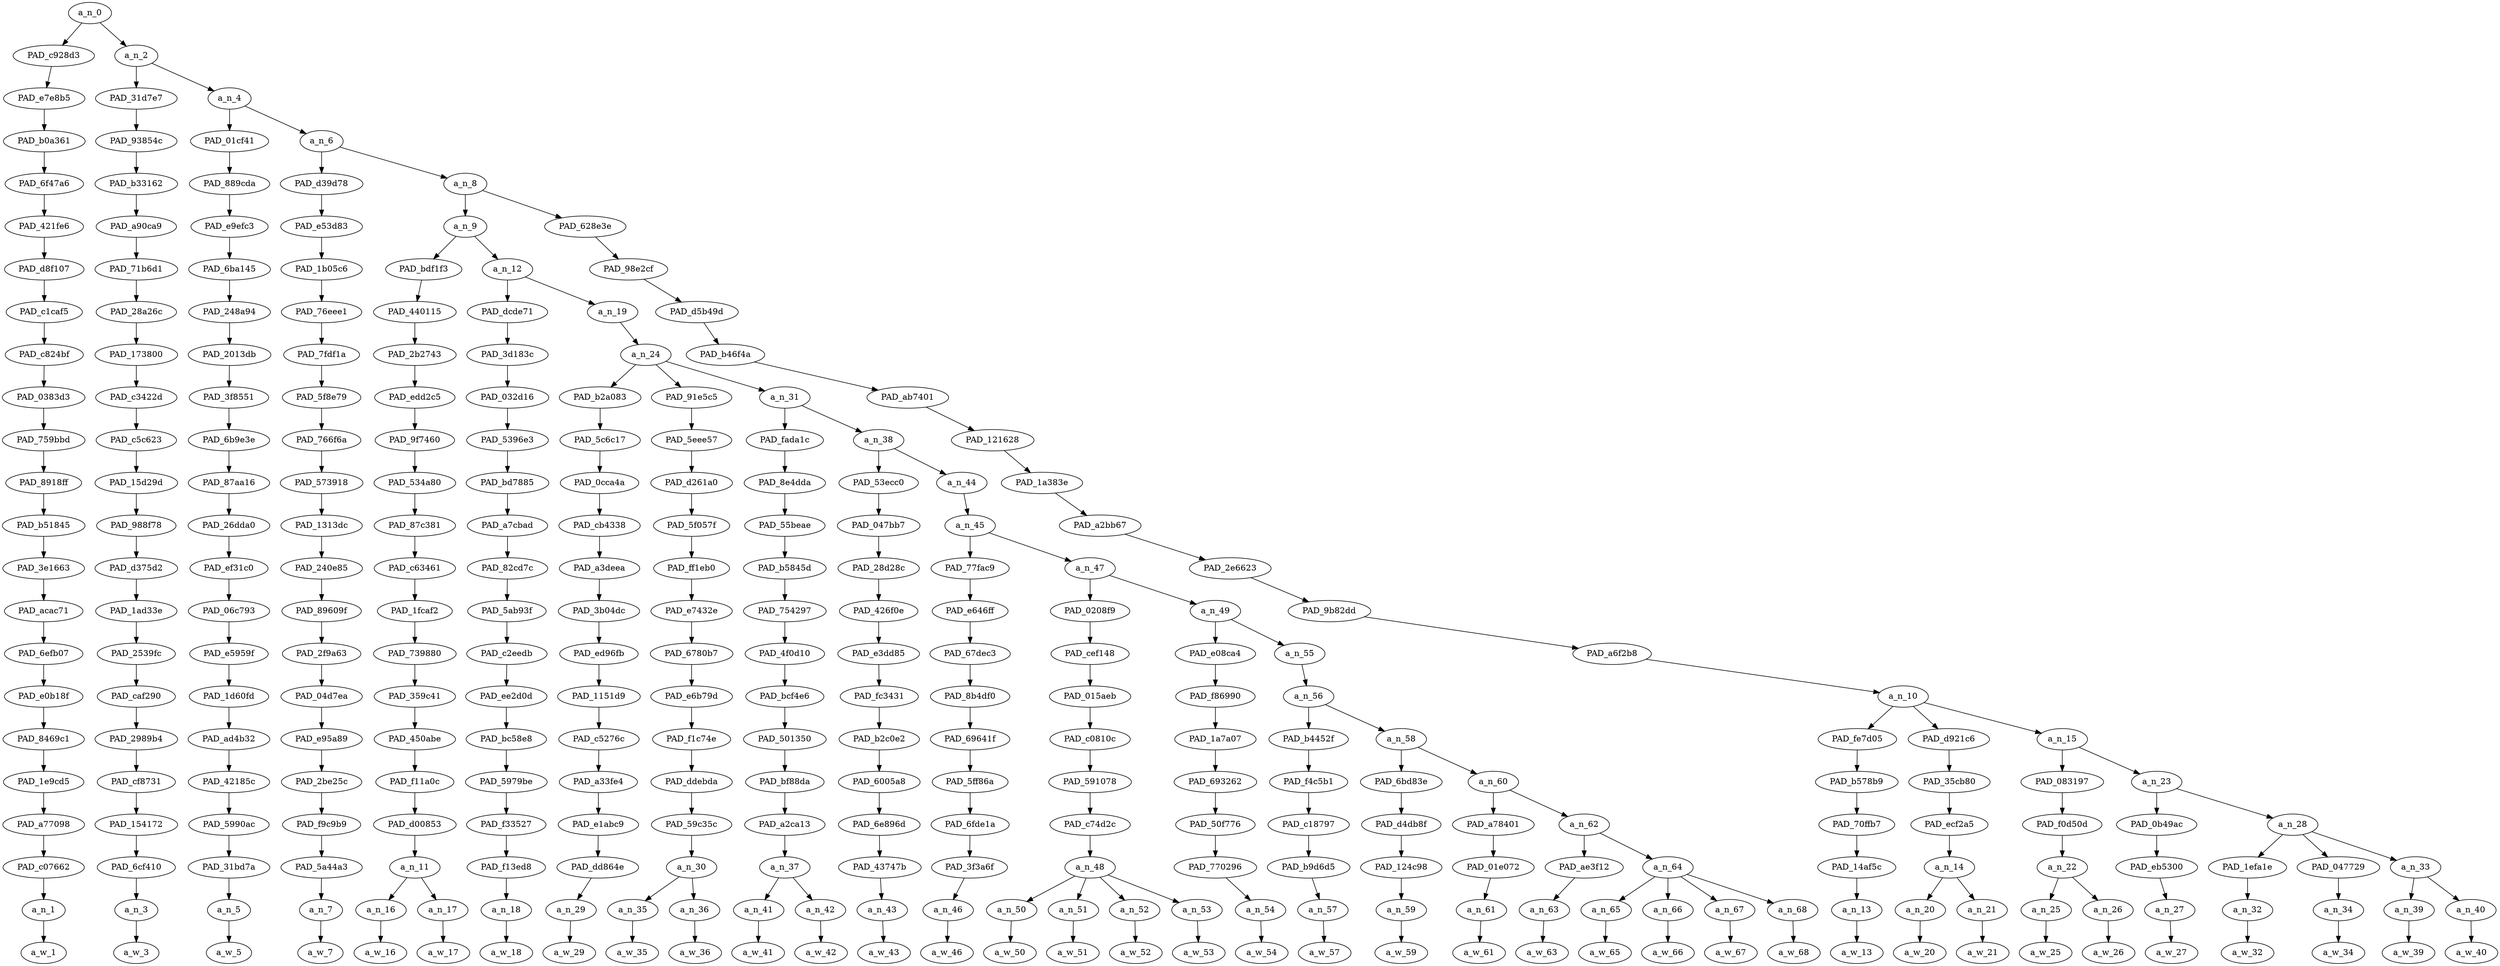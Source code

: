 strict digraph "" {
	a_n_0	[div_dir=-1,
		index=0,
		level=22,
		pos="1.786542256673177,22!",
		text_span="[0, 1, 2, 3, 4, 5, 6, 7, 8, 9, 10, 11, 12, 13, 14, 15, 16, 17, 18, 19, 20, 21, 22, 23, 24, 25, 26, 27, 28, 29, 30, 31, 32, 33, 34, \
35, 36]",
		value=1.00000000];
	PAD_c928d3	[div_dir=-1,
		index=0,
		level=21,
		pos="0.0,21!",
		text_span="[0]",
		value=0.01584995];
	a_n_0 -> PAD_c928d3;
	a_n_2	[div_dir=-1,
		index=1,
		level=21,
		pos="3.573084513346354,21!",
		text_span="[1, 2, 3, 4, 5, 6, 7, 8, 9, 10, 11, 12, 13, 14, 15, 16, 17, 18, 19, 20, 21, 22, 23, 24, 25, 26, 27, 28, 29, 30, 31, 32, 33, 34, \
35, 36]",
		value=0.98395083];
	a_n_0 -> a_n_2;
	PAD_e7e8b5	[div_dir=-1,
		index=0,
		level=20,
		pos="0.0,20!",
		text_span="[0]",
		value=0.01584995];
	PAD_c928d3 -> PAD_e7e8b5;
	PAD_b0a361	[div_dir=-1,
		index=0,
		level=19,
		pos="0.0,19!",
		text_span="[0]",
		value=0.01584995];
	PAD_e7e8b5 -> PAD_b0a361;
	PAD_6f47a6	[div_dir=-1,
		index=0,
		level=18,
		pos="0.0,18!",
		text_span="[0]",
		value=0.01584995];
	PAD_b0a361 -> PAD_6f47a6;
	PAD_421fe6	[div_dir=-1,
		index=0,
		level=17,
		pos="0.0,17!",
		text_span="[0]",
		value=0.01584995];
	PAD_6f47a6 -> PAD_421fe6;
	PAD_d8f107	[div_dir=-1,
		index=0,
		level=16,
		pos="0.0,16!",
		text_span="[0]",
		value=0.01584995];
	PAD_421fe6 -> PAD_d8f107;
	PAD_c1caf5	[div_dir=-1,
		index=0,
		level=15,
		pos="0.0,15!",
		text_span="[0]",
		value=0.01584995];
	PAD_d8f107 -> PAD_c1caf5;
	PAD_c824bf	[div_dir=-1,
		index=0,
		level=14,
		pos="0.0,14!",
		text_span="[0]",
		value=0.01584995];
	PAD_c1caf5 -> PAD_c824bf;
	PAD_0383d3	[div_dir=-1,
		index=0,
		level=13,
		pos="0.0,13!",
		text_span="[0]",
		value=0.01584995];
	PAD_c824bf -> PAD_0383d3;
	PAD_759bbd	[div_dir=-1,
		index=0,
		level=12,
		pos="0.0,12!",
		text_span="[0]",
		value=0.01584995];
	PAD_0383d3 -> PAD_759bbd;
	PAD_8918ff	[div_dir=-1,
		index=0,
		level=11,
		pos="0.0,11!",
		text_span="[0]",
		value=0.01584995];
	PAD_759bbd -> PAD_8918ff;
	PAD_b51845	[div_dir=-1,
		index=0,
		level=10,
		pos="0.0,10!",
		text_span="[0]",
		value=0.01584995];
	PAD_8918ff -> PAD_b51845;
	PAD_3e1663	[div_dir=-1,
		index=0,
		level=9,
		pos="0.0,9!",
		text_span="[0]",
		value=0.01584995];
	PAD_b51845 -> PAD_3e1663;
	PAD_acac71	[div_dir=-1,
		index=0,
		level=8,
		pos="0.0,8!",
		text_span="[0]",
		value=0.01584995];
	PAD_3e1663 -> PAD_acac71;
	PAD_6efb07	[div_dir=-1,
		index=0,
		level=7,
		pos="0.0,7!",
		text_span="[0]",
		value=0.01584995];
	PAD_acac71 -> PAD_6efb07;
	PAD_e0b18f	[div_dir=-1,
		index=0,
		level=6,
		pos="0.0,6!",
		text_span="[0]",
		value=0.01584995];
	PAD_6efb07 -> PAD_e0b18f;
	PAD_8469c1	[div_dir=-1,
		index=0,
		level=5,
		pos="0.0,5!",
		text_span="[0]",
		value=0.01584995];
	PAD_e0b18f -> PAD_8469c1;
	PAD_1e9cd5	[div_dir=-1,
		index=0,
		level=4,
		pos="0.0,4!",
		text_span="[0]",
		value=0.01584995];
	PAD_8469c1 -> PAD_1e9cd5;
	PAD_a77098	[div_dir=-1,
		index=0,
		level=3,
		pos="0.0,3!",
		text_span="[0]",
		value=0.01584995];
	PAD_1e9cd5 -> PAD_a77098;
	PAD_c07662	[div_dir=-1,
		index=0,
		level=2,
		pos="0.0,2!",
		text_span="[0]",
		value=0.01584995];
	PAD_a77098 -> PAD_c07662;
	a_n_1	[div_dir=-1,
		index=0,
		level=1,
		pos="0.0,1!",
		text_span="[0]",
		value=0.01584995];
	PAD_c07662 -> a_n_1;
	a_w_1	[div_dir=0,
		index=0,
		level=0,
		pos="0,0!",
		text_span="[0]",
		value=so];
	a_n_1 -> a_w_1;
	PAD_31d7e7	[div_dir=-1,
		index=1,
		level=20,
		pos="1.0,20!",
		text_span="[1]",
		value=0.01179105];
	a_n_2 -> PAD_31d7e7;
	a_n_4	[div_dir=-1,
		index=2,
		level=20,
		pos="6.146169026692708,20!",
		text_span="[2, 3, 4, 5, 6, 7, 8, 9, 10, 11, 12, 13, 14, 15, 16, 17, 18, 19, 20, 21, 22, 23, 24, 25, 26, 27, 28, 29, 30, 31, 32, 33, 34, 35, \
36]",
		value=0.97198288];
	a_n_2 -> a_n_4;
	PAD_93854c	[div_dir=-1,
		index=1,
		level=19,
		pos="1.0,19!",
		text_span="[1]",
		value=0.01179105];
	PAD_31d7e7 -> PAD_93854c;
	PAD_b33162	[div_dir=-1,
		index=1,
		level=18,
		pos="1.0,18!",
		text_span="[1]",
		value=0.01179105];
	PAD_93854c -> PAD_b33162;
	PAD_a90ca9	[div_dir=-1,
		index=1,
		level=17,
		pos="1.0,17!",
		text_span="[1]",
		value=0.01179105];
	PAD_b33162 -> PAD_a90ca9;
	PAD_71b6d1	[div_dir=-1,
		index=1,
		level=16,
		pos="1.0,16!",
		text_span="[1]",
		value=0.01179105];
	PAD_a90ca9 -> PAD_71b6d1;
	PAD_28a26c	[div_dir=-1,
		index=1,
		level=15,
		pos="1.0,15!",
		text_span="[1]",
		value=0.01179105];
	PAD_71b6d1 -> PAD_28a26c;
	PAD_173800	[div_dir=-1,
		index=1,
		level=14,
		pos="1.0,14!",
		text_span="[1]",
		value=0.01179105];
	PAD_28a26c -> PAD_173800;
	PAD_c3422d	[div_dir=-1,
		index=1,
		level=13,
		pos="1.0,13!",
		text_span="[1]",
		value=0.01179105];
	PAD_173800 -> PAD_c3422d;
	PAD_c5c623	[div_dir=-1,
		index=1,
		level=12,
		pos="1.0,12!",
		text_span="[1]",
		value=0.01179105];
	PAD_c3422d -> PAD_c5c623;
	PAD_15d29d	[div_dir=-1,
		index=1,
		level=11,
		pos="1.0,11!",
		text_span="[1]",
		value=0.01179105];
	PAD_c5c623 -> PAD_15d29d;
	PAD_988f78	[div_dir=-1,
		index=1,
		level=10,
		pos="1.0,10!",
		text_span="[1]",
		value=0.01179105];
	PAD_15d29d -> PAD_988f78;
	PAD_d375d2	[div_dir=-1,
		index=1,
		level=9,
		pos="1.0,9!",
		text_span="[1]",
		value=0.01179105];
	PAD_988f78 -> PAD_d375d2;
	PAD_1ad33e	[div_dir=-1,
		index=1,
		level=8,
		pos="1.0,8!",
		text_span="[1]",
		value=0.01179105];
	PAD_d375d2 -> PAD_1ad33e;
	PAD_2539fc	[div_dir=-1,
		index=1,
		level=7,
		pos="1.0,7!",
		text_span="[1]",
		value=0.01179105];
	PAD_1ad33e -> PAD_2539fc;
	PAD_caf290	[div_dir=-1,
		index=1,
		level=6,
		pos="1.0,6!",
		text_span="[1]",
		value=0.01179105];
	PAD_2539fc -> PAD_caf290;
	PAD_2989b4	[div_dir=-1,
		index=1,
		level=5,
		pos="1.0,5!",
		text_span="[1]",
		value=0.01179105];
	PAD_caf290 -> PAD_2989b4;
	PAD_cf8731	[div_dir=-1,
		index=1,
		level=4,
		pos="1.0,4!",
		text_span="[1]",
		value=0.01179105];
	PAD_2989b4 -> PAD_cf8731;
	PAD_154172	[div_dir=-1,
		index=1,
		level=3,
		pos="1.0,3!",
		text_span="[1]",
		value=0.01179105];
	PAD_cf8731 -> PAD_154172;
	PAD_6cf410	[div_dir=-1,
		index=1,
		level=2,
		pos="1.0,2!",
		text_span="[1]",
		value=0.01179105];
	PAD_154172 -> PAD_6cf410;
	a_n_3	[div_dir=-1,
		index=1,
		level=1,
		pos="1.0,1!",
		text_span="[1]",
		value=0.01179105];
	PAD_6cf410 -> a_n_3;
	a_w_3	[div_dir=0,
		index=1,
		level=0,
		pos="1,0!",
		text_span="[1]",
		value=that];
	a_n_3 -> a_w_3;
	PAD_01cf41	[div_dir=1,
		index=2,
		level=19,
		pos="2.0,19!",
		text_span="[2]",
		value=0.01264562];
	a_n_4 -> PAD_01cf41;
	a_n_6	[div_dir=-1,
		index=3,
		level=19,
		pos="10.292338053385416,19!",
		text_span="[3, 4, 5, 6, 7, 8, 9, 10, 11, 12, 13, 14, 15, 16, 17, 18, 19, 20, 21, 22, 23, 24, 25, 26, 27, 28, 29, 30, 31, 32, 33, 34, 35, 36]",
		value=0.95916502];
	a_n_4 -> a_n_6;
	PAD_889cda	[div_dir=1,
		index=2,
		level=18,
		pos="2.0,18!",
		text_span="[2]",
		value=0.01264562];
	PAD_01cf41 -> PAD_889cda;
	PAD_e9efc3	[div_dir=1,
		index=2,
		level=17,
		pos="2.0,17!",
		text_span="[2]",
		value=0.01264562];
	PAD_889cda -> PAD_e9efc3;
	PAD_6ba145	[div_dir=1,
		index=2,
		level=16,
		pos="2.0,16!",
		text_span="[2]",
		value=0.01264562];
	PAD_e9efc3 -> PAD_6ba145;
	PAD_248a94	[div_dir=1,
		index=2,
		level=15,
		pos="2.0,15!",
		text_span="[2]",
		value=0.01264562];
	PAD_6ba145 -> PAD_248a94;
	PAD_2013db	[div_dir=1,
		index=2,
		level=14,
		pos="2.0,14!",
		text_span="[2]",
		value=0.01264562];
	PAD_248a94 -> PAD_2013db;
	PAD_3f8551	[div_dir=1,
		index=2,
		level=13,
		pos="2.0,13!",
		text_span="[2]",
		value=0.01264562];
	PAD_2013db -> PAD_3f8551;
	PAD_6b9e3e	[div_dir=1,
		index=2,
		level=12,
		pos="2.0,12!",
		text_span="[2]",
		value=0.01264562];
	PAD_3f8551 -> PAD_6b9e3e;
	PAD_87aa16	[div_dir=1,
		index=2,
		level=11,
		pos="2.0,11!",
		text_span="[2]",
		value=0.01264562];
	PAD_6b9e3e -> PAD_87aa16;
	PAD_26dda0	[div_dir=1,
		index=2,
		level=10,
		pos="2.0,10!",
		text_span="[2]",
		value=0.01264562];
	PAD_87aa16 -> PAD_26dda0;
	PAD_ef31c0	[div_dir=1,
		index=2,
		level=9,
		pos="2.0,9!",
		text_span="[2]",
		value=0.01264562];
	PAD_26dda0 -> PAD_ef31c0;
	PAD_06c793	[div_dir=1,
		index=2,
		level=8,
		pos="2.0,8!",
		text_span="[2]",
		value=0.01264562];
	PAD_ef31c0 -> PAD_06c793;
	PAD_e5959f	[div_dir=1,
		index=2,
		level=7,
		pos="2.0,7!",
		text_span="[2]",
		value=0.01264562];
	PAD_06c793 -> PAD_e5959f;
	PAD_1d60fd	[div_dir=1,
		index=2,
		level=6,
		pos="2.0,6!",
		text_span="[2]",
		value=0.01264562];
	PAD_e5959f -> PAD_1d60fd;
	PAD_ad4b32	[div_dir=1,
		index=2,
		level=5,
		pos="2.0,5!",
		text_span="[2]",
		value=0.01264562];
	PAD_1d60fd -> PAD_ad4b32;
	PAD_42185c	[div_dir=1,
		index=2,
		level=4,
		pos="2.0,4!",
		text_span="[2]",
		value=0.01264562];
	PAD_ad4b32 -> PAD_42185c;
	PAD_5990ac	[div_dir=1,
		index=2,
		level=3,
		pos="2.0,3!",
		text_span="[2]",
		value=0.01264562];
	PAD_42185c -> PAD_5990ac;
	PAD_31bd7a	[div_dir=1,
		index=2,
		level=2,
		pos="2.0,2!",
		text_span="[2]",
		value=0.01264562];
	PAD_5990ac -> PAD_31bd7a;
	a_n_5	[div_dir=1,
		index=2,
		level=1,
		pos="2.0,1!",
		text_span="[2]",
		value=0.01264562];
	PAD_31bd7a -> a_n_5;
	a_w_5	[div_dir=0,
		index=2,
		level=0,
		pos="2,0!",
		text_span="[2]",
		value=is];
	a_n_5 -> a_w_5;
	PAD_d39d78	[div_dir=-1,
		index=3,
		level=18,
		pos="3.0,18!",
		text_span="[3]",
		value=0.01394297];
	a_n_6 -> PAD_d39d78;
	a_n_8	[div_dir=-1,
		index=4,
		level=18,
		pos="17.584676106770832,18!",
		text_span="[4, 5, 6, 7, 8, 9, 10, 11, 12, 13, 14, 15, 16, 17, 18, 19, 20, 21, 22, 23, 24, 25, 26, 27, 28, 29, 30, 31, 32, 33, 34, 35, 36]",
		value=0.94504193];
	a_n_6 -> a_n_8;
	PAD_e53d83	[div_dir=-1,
		index=3,
		level=17,
		pos="3.0,17!",
		text_span="[3]",
		value=0.01394297];
	PAD_d39d78 -> PAD_e53d83;
	PAD_1b05c6	[div_dir=-1,
		index=3,
		level=16,
		pos="3.0,16!",
		text_span="[3]",
		value=0.01394297];
	PAD_e53d83 -> PAD_1b05c6;
	PAD_76eee1	[div_dir=-1,
		index=3,
		level=15,
		pos="3.0,15!",
		text_span="[3]",
		value=0.01394297];
	PAD_1b05c6 -> PAD_76eee1;
	PAD_7fdf1a	[div_dir=-1,
		index=3,
		level=14,
		pos="3.0,14!",
		text_span="[3]",
		value=0.01394297];
	PAD_76eee1 -> PAD_7fdf1a;
	PAD_5f8e79	[div_dir=-1,
		index=3,
		level=13,
		pos="3.0,13!",
		text_span="[3]",
		value=0.01394297];
	PAD_7fdf1a -> PAD_5f8e79;
	PAD_766f6a	[div_dir=-1,
		index=3,
		level=12,
		pos="3.0,12!",
		text_span="[3]",
		value=0.01394297];
	PAD_5f8e79 -> PAD_766f6a;
	PAD_573918	[div_dir=-1,
		index=3,
		level=11,
		pos="3.0,11!",
		text_span="[3]",
		value=0.01394297];
	PAD_766f6a -> PAD_573918;
	PAD_1313dc	[div_dir=-1,
		index=3,
		level=10,
		pos="3.0,10!",
		text_span="[3]",
		value=0.01394297];
	PAD_573918 -> PAD_1313dc;
	PAD_240e85	[div_dir=-1,
		index=3,
		level=9,
		pos="3.0,9!",
		text_span="[3]",
		value=0.01394297];
	PAD_1313dc -> PAD_240e85;
	PAD_89609f	[div_dir=-1,
		index=3,
		level=8,
		pos="3.0,8!",
		text_span="[3]",
		value=0.01394297];
	PAD_240e85 -> PAD_89609f;
	PAD_2f9a63	[div_dir=-1,
		index=3,
		level=7,
		pos="3.0,7!",
		text_span="[3]",
		value=0.01394297];
	PAD_89609f -> PAD_2f9a63;
	PAD_04d7ea	[div_dir=-1,
		index=3,
		level=6,
		pos="3.0,6!",
		text_span="[3]",
		value=0.01394297];
	PAD_2f9a63 -> PAD_04d7ea;
	PAD_e95a89	[div_dir=-1,
		index=3,
		level=5,
		pos="3.0,5!",
		text_span="[3]",
		value=0.01394297];
	PAD_04d7ea -> PAD_e95a89;
	PAD_2be25c	[div_dir=-1,
		index=3,
		level=4,
		pos="3.0,4!",
		text_span="[3]",
		value=0.01394297];
	PAD_e95a89 -> PAD_2be25c;
	PAD_f9c9b9	[div_dir=-1,
		index=3,
		level=3,
		pos="3.0,3!",
		text_span="[3]",
		value=0.01394297];
	PAD_2be25c -> PAD_f9c9b9;
	PAD_5a44a3	[div_dir=-1,
		index=3,
		level=2,
		pos="3.0,2!",
		text_span="[3]",
		value=0.01394297];
	PAD_f9c9b9 -> PAD_5a44a3;
	a_n_7	[div_dir=-1,
		index=3,
		level=1,
		pos="3.0,1!",
		text_span="[3]",
		value=0.01394297];
	PAD_5a44a3 -> a_n_7;
	a_w_7	[div_dir=0,
		index=3,
		level=0,
		pos="3,0!",
		text_span="[3]",
		value=why];
	a_n_7 -> a_w_7;
	a_n_9	[div_dir=-1,
		index=4,
		level=17,
		pos="6.044352213541666,17!",
		text_span="[4, 5, 6, 7, 8, 9, 10, 11, 12, 13, 14, 15, 16, 17, 18, 19, 20, 21, 22, 23, 24, 25, 26]",
		value=0.68124576];
	a_n_8 -> a_n_9;
	PAD_628e3e	[div_dir=-1,
		index=5,
		level=17,
		pos="29.125,17!",
		text_span="[27, 28, 29, 30, 31, 32, 33, 34, 35, 36]",
		value=0.26362265];
	a_n_8 -> PAD_628e3e;
	PAD_bdf1f3	[div_dir=1,
		index=4,
		level=16,
		pos="4.5,16!",
		text_span="[4, 5]",
		value=0.04106986];
	a_n_9 -> PAD_bdf1f3;
	a_n_12	[div_dir=-1,
		index=5,
		level=16,
		pos="7.588704427083333,16!",
		text_span="[6, 7, 8, 9, 10, 11, 12, 13, 14, 15, 16, 17, 18, 19, 20, 21, 22, 23, 24, 25, 26]",
		value=0.63999551];
	a_n_9 -> a_n_12;
	PAD_440115	[div_dir=1,
		index=4,
		level=15,
		pos="4.5,15!",
		text_span="[4, 5]",
		value=0.04106986];
	PAD_bdf1f3 -> PAD_440115;
	PAD_2b2743	[div_dir=1,
		index=4,
		level=14,
		pos="4.5,14!",
		text_span="[4, 5]",
		value=0.04106986];
	PAD_440115 -> PAD_2b2743;
	PAD_edd2c5	[div_dir=1,
		index=4,
		level=13,
		pos="4.5,13!",
		text_span="[4, 5]",
		value=0.04106986];
	PAD_2b2743 -> PAD_edd2c5;
	PAD_9f7460	[div_dir=1,
		index=4,
		level=12,
		pos="4.5,12!",
		text_span="[4, 5]",
		value=0.04106986];
	PAD_edd2c5 -> PAD_9f7460;
	PAD_534a80	[div_dir=1,
		index=4,
		level=11,
		pos="4.5,11!",
		text_span="[4, 5]",
		value=0.04106986];
	PAD_9f7460 -> PAD_534a80;
	PAD_87c381	[div_dir=1,
		index=4,
		level=10,
		pos="4.5,10!",
		text_span="[4, 5]",
		value=0.04106986];
	PAD_534a80 -> PAD_87c381;
	PAD_c63461	[div_dir=1,
		index=4,
		level=9,
		pos="4.5,9!",
		text_span="[4, 5]",
		value=0.04106986];
	PAD_87c381 -> PAD_c63461;
	PAD_1fcaf2	[div_dir=1,
		index=4,
		level=8,
		pos="4.5,8!",
		text_span="[4, 5]",
		value=0.04106986];
	PAD_c63461 -> PAD_1fcaf2;
	PAD_739880	[div_dir=1,
		index=4,
		level=7,
		pos="4.5,7!",
		text_span="[4, 5]",
		value=0.04106986];
	PAD_1fcaf2 -> PAD_739880;
	PAD_359c41	[div_dir=1,
		index=4,
		level=6,
		pos="4.5,6!",
		text_span="[4, 5]",
		value=0.04106986];
	PAD_739880 -> PAD_359c41;
	PAD_450abe	[div_dir=1,
		index=4,
		level=5,
		pos="4.5,5!",
		text_span="[4, 5]",
		value=0.04106986];
	PAD_359c41 -> PAD_450abe;
	PAD_f11a0c	[div_dir=1,
		index=4,
		level=4,
		pos="4.5,4!",
		text_span="[4, 5]",
		value=0.04106986];
	PAD_450abe -> PAD_f11a0c;
	PAD_d00853	[div_dir=1,
		index=4,
		level=3,
		pos="4.5,3!",
		text_span="[4, 5]",
		value=0.04106986];
	PAD_f11a0c -> PAD_d00853;
	a_n_11	[div_dir=1,
		index=4,
		level=2,
		pos="4.5,2!",
		text_span="[4, 5]",
		value=0.04106986];
	PAD_d00853 -> a_n_11;
	a_n_16	[div_dir=1,
		index=4,
		level=1,
		pos="4.0,1!",
		text_span="[4]",
		value=0.02365897];
	a_n_11 -> a_n_16;
	a_n_17	[div_dir=1,
		index=5,
		level=1,
		pos="5.0,1!",
		text_span="[5]",
		value=0.01735888];
	a_n_11 -> a_n_17;
	a_w_16	[div_dir=0,
		index=4,
		level=0,
		pos="4,0!",
		text_span="[4]",
		value=mom];
	a_n_16 -> a_w_16;
	a_w_17	[div_dir=0,
		index=5,
		level=0,
		pos="5,0!",
		text_span="[5]",
		value=brother];
	a_n_17 -> a_w_17;
	PAD_dcde71	[div_dir=1,
		index=5,
		level=15,
		pos="6.0,15!",
		text_span="[6]",
		value=0.01135553];
	a_n_12 -> PAD_dcde71;
	a_n_19	[div_dir=-1,
		index=6,
		level=15,
		pos="9.177408854166666,15!",
		text_span="[7, 8, 9, 10, 11, 12, 13, 14, 15, 16, 17, 18, 19, 20, 21, 22, 23, 24, 25, 26]",
		value=0.62843691];
	a_n_12 -> a_n_19;
	PAD_3d183c	[div_dir=1,
		index=5,
		level=14,
		pos="6.0,14!",
		text_span="[6]",
		value=0.01135553];
	PAD_dcde71 -> PAD_3d183c;
	PAD_032d16	[div_dir=1,
		index=5,
		level=13,
		pos="6.0,13!",
		text_span="[6]",
		value=0.01135553];
	PAD_3d183c -> PAD_032d16;
	PAD_5396e3	[div_dir=1,
		index=5,
		level=12,
		pos="6.0,12!",
		text_span="[6]",
		value=0.01135553];
	PAD_032d16 -> PAD_5396e3;
	PAD_bd7885	[div_dir=1,
		index=5,
		level=11,
		pos="6.0,11!",
		text_span="[6]",
		value=0.01135553];
	PAD_5396e3 -> PAD_bd7885;
	PAD_a7cbad	[div_dir=1,
		index=5,
		level=10,
		pos="6.0,10!",
		text_span="[6]",
		value=0.01135553];
	PAD_bd7885 -> PAD_a7cbad;
	PAD_82cd7c	[div_dir=1,
		index=5,
		level=9,
		pos="6.0,9!",
		text_span="[6]",
		value=0.01135553];
	PAD_a7cbad -> PAD_82cd7c;
	PAD_5ab93f	[div_dir=1,
		index=5,
		level=8,
		pos="6.0,8!",
		text_span="[6]",
		value=0.01135553];
	PAD_82cd7c -> PAD_5ab93f;
	PAD_c2eedb	[div_dir=1,
		index=5,
		level=7,
		pos="6.0,7!",
		text_span="[6]",
		value=0.01135553];
	PAD_5ab93f -> PAD_c2eedb;
	PAD_ee2d0d	[div_dir=1,
		index=5,
		level=6,
		pos="6.0,6!",
		text_span="[6]",
		value=0.01135553];
	PAD_c2eedb -> PAD_ee2d0d;
	PAD_bc58e8	[div_dir=1,
		index=5,
		level=5,
		pos="6.0,5!",
		text_span="[6]",
		value=0.01135553];
	PAD_ee2d0d -> PAD_bc58e8;
	PAD_5979be	[div_dir=1,
		index=5,
		level=4,
		pos="6.0,4!",
		text_span="[6]",
		value=0.01135553];
	PAD_bc58e8 -> PAD_5979be;
	PAD_f33527	[div_dir=1,
		index=5,
		level=3,
		pos="6.0,3!",
		text_span="[6]",
		value=0.01135553];
	PAD_5979be -> PAD_f33527;
	PAD_f13ed8	[div_dir=1,
		index=5,
		level=2,
		pos="6.0,2!",
		text_span="[6]",
		value=0.01135553];
	PAD_f33527 -> PAD_f13ed8;
	a_n_18	[div_dir=1,
		index=6,
		level=1,
		pos="6.0,1!",
		text_span="[6]",
		value=0.01135553];
	PAD_f13ed8 -> a_n_18;
	a_w_18	[div_dir=0,
		index=6,
		level=0,
		pos="6,0!",
		text_span="[6]",
		value=who];
	a_n_18 -> a_w_18;
	a_n_24	[div_dir=-1,
		index=6,
		level=14,
		pos="9.177408854166666,14!",
		text_span="[7, 8, 9, 10, 11, 12, 13, 14, 15, 16, 17, 18, 19, 20, 21, 22, 23, 24, 25, 26]",
		value=0.62822013];
	a_n_19 -> a_n_24;
	PAD_b2a083	[div_dir=1,
		index=6,
		level=13,
		pos="7.0,13!",
		text_span="[7]",
		value=0.01480404];
	a_n_24 -> PAD_b2a083;
	PAD_91e5c5	[div_dir=-1,
		index=7,
		level=13,
		pos="8.5,13!",
		text_span="[8, 9]",
		value=0.04166557];
	a_n_24 -> PAD_91e5c5;
	a_n_31	[div_dir=-1,
		index=8,
		level=13,
		pos="12.0322265625,13!",
		text_span="[10, 11, 12, 13, 14, 15, 16, 17, 18, 19, 20, 21, 22, 23, 24, 25, 26]",
		value=0.57153374];
	a_n_24 -> a_n_31;
	PAD_5c6c17	[div_dir=1,
		index=6,
		level=12,
		pos="7.0,12!",
		text_span="[7]",
		value=0.01480404];
	PAD_b2a083 -> PAD_5c6c17;
	PAD_0cca4a	[div_dir=1,
		index=6,
		level=11,
		pos="7.0,11!",
		text_span="[7]",
		value=0.01480404];
	PAD_5c6c17 -> PAD_0cca4a;
	PAD_cb4338	[div_dir=1,
		index=6,
		level=10,
		pos="7.0,10!",
		text_span="[7]",
		value=0.01480404];
	PAD_0cca4a -> PAD_cb4338;
	PAD_a3deea	[div_dir=1,
		index=6,
		level=9,
		pos="7.0,9!",
		text_span="[7]",
		value=0.01480404];
	PAD_cb4338 -> PAD_a3deea;
	PAD_3b04dc	[div_dir=1,
		index=6,
		level=8,
		pos="7.0,8!",
		text_span="[7]",
		value=0.01480404];
	PAD_a3deea -> PAD_3b04dc;
	PAD_ed96fb	[div_dir=1,
		index=6,
		level=7,
		pos="7.0,7!",
		text_span="[7]",
		value=0.01480404];
	PAD_3b04dc -> PAD_ed96fb;
	PAD_1151d9	[div_dir=1,
		index=6,
		level=6,
		pos="7.0,6!",
		text_span="[7]",
		value=0.01480404];
	PAD_ed96fb -> PAD_1151d9;
	PAD_c5276c	[div_dir=1,
		index=6,
		level=5,
		pos="7.0,5!",
		text_span="[7]",
		value=0.01480404];
	PAD_1151d9 -> PAD_c5276c;
	PAD_a33fe4	[div_dir=1,
		index=6,
		level=4,
		pos="7.0,4!",
		text_span="[7]",
		value=0.01480404];
	PAD_c5276c -> PAD_a33fe4;
	PAD_e1abc9	[div_dir=1,
		index=6,
		level=3,
		pos="7.0,3!",
		text_span="[7]",
		value=0.01480404];
	PAD_a33fe4 -> PAD_e1abc9;
	PAD_dd864e	[div_dir=1,
		index=6,
		level=2,
		pos="7.0,2!",
		text_span="[7]",
		value=0.01480404];
	PAD_e1abc9 -> PAD_dd864e;
	a_n_29	[div_dir=1,
		index=7,
		level=1,
		pos="7.0,1!",
		text_span="[7]",
		value=0.01480404];
	PAD_dd864e -> a_n_29;
	a_w_29	[div_dir=0,
		index=7,
		level=0,
		pos="7,0!",
		text_span="[7]",
		value=works];
	a_n_29 -> a_w_29;
	PAD_5eee57	[div_dir=-1,
		index=7,
		level=12,
		pos="8.5,12!",
		text_span="[8, 9]",
		value=0.04166557];
	PAD_91e5c5 -> PAD_5eee57;
	PAD_d261a0	[div_dir=-1,
		index=7,
		level=11,
		pos="8.5,11!",
		text_span="[8, 9]",
		value=0.04166557];
	PAD_5eee57 -> PAD_d261a0;
	PAD_5f057f	[div_dir=-1,
		index=7,
		level=10,
		pos="8.5,10!",
		text_span="[8, 9]",
		value=0.04166557];
	PAD_d261a0 -> PAD_5f057f;
	PAD_ff1eb0	[div_dir=-1,
		index=7,
		level=9,
		pos="8.5,9!",
		text_span="[8, 9]",
		value=0.04166557];
	PAD_5f057f -> PAD_ff1eb0;
	PAD_e7432e	[div_dir=-1,
		index=7,
		level=8,
		pos="8.5,8!",
		text_span="[8, 9]",
		value=0.04166557];
	PAD_ff1eb0 -> PAD_e7432e;
	PAD_6780b7	[div_dir=-1,
		index=7,
		level=7,
		pos="8.5,7!",
		text_span="[8, 9]",
		value=0.04166557];
	PAD_e7432e -> PAD_6780b7;
	PAD_e6b79d	[div_dir=-1,
		index=7,
		level=6,
		pos="8.5,6!",
		text_span="[8, 9]",
		value=0.04166557];
	PAD_6780b7 -> PAD_e6b79d;
	PAD_f1c74e	[div_dir=-1,
		index=7,
		level=5,
		pos="8.5,5!",
		text_span="[8, 9]",
		value=0.04166557];
	PAD_e6b79d -> PAD_f1c74e;
	PAD_ddebda	[div_dir=-1,
		index=7,
		level=4,
		pos="8.5,4!",
		text_span="[8, 9]",
		value=0.04166557];
	PAD_f1c74e -> PAD_ddebda;
	PAD_59c35c	[div_dir=-1,
		index=7,
		level=3,
		pos="8.5,3!",
		text_span="[8, 9]",
		value=0.04166557];
	PAD_ddebda -> PAD_59c35c;
	a_n_30	[div_dir=-1,
		index=7,
		level=2,
		pos="8.5,2!",
		text_span="[8, 9]",
		value=0.04166557];
	PAD_59c35c -> a_n_30;
	a_n_35	[div_dir=1,
		index=8,
		level=1,
		pos="8.0,1!",
		text_span="[8]",
		value=0.01094458];
	a_n_30 -> a_n_35;
	a_n_36	[div_dir=-1,
		index=9,
		level=1,
		pos="9.0,1!",
		text_span="[9]",
		value=0.03066284];
	a_n_30 -> a_n_36;
	a_w_35	[div_dir=0,
		index=8,
		level=0,
		pos="8,0!",
		text_span="[8]",
		value=in];
	a_n_35 -> a_w_35;
	a_w_36	[div_dir=0,
		index=9,
		level=0,
		pos="9,0!",
		text_span="[9]",
		value=google];
	a_n_36 -> a_w_36;
	PAD_fada1c	[div_dir=-1,
		index=8,
		level=12,
		pos="10.5,12!",
		text_span="[10, 11]",
		value=0.06330500];
	a_n_31 -> PAD_fada1c;
	a_n_38	[div_dir=-1,
		index=9,
		level=12,
		pos="13.564453125,12!",
		text_span="[12, 13, 14, 15, 16, 17, 18, 19, 20, 21, 22, 23, 24, 25, 26]",
		value=0.50801023];
	a_n_31 -> a_n_38;
	PAD_8e4dda	[div_dir=-1,
		index=8,
		level=11,
		pos="10.5,11!",
		text_span="[10, 11]",
		value=0.06330500];
	PAD_fada1c -> PAD_8e4dda;
	PAD_55beae	[div_dir=-1,
		index=8,
		level=10,
		pos="10.5,10!",
		text_span="[10, 11]",
		value=0.06330500];
	PAD_8e4dda -> PAD_55beae;
	PAD_b5845d	[div_dir=-1,
		index=8,
		level=9,
		pos="10.5,9!",
		text_span="[10, 11]",
		value=0.06330500];
	PAD_55beae -> PAD_b5845d;
	PAD_754297	[div_dir=-1,
		index=8,
		level=8,
		pos="10.5,8!",
		text_span="[10, 11]",
		value=0.06330500];
	PAD_b5845d -> PAD_754297;
	PAD_4f0d10	[div_dir=-1,
		index=8,
		level=7,
		pos="10.5,7!",
		text_span="[10, 11]",
		value=0.06330500];
	PAD_754297 -> PAD_4f0d10;
	PAD_bcf4e6	[div_dir=-1,
		index=8,
		level=6,
		pos="10.5,6!",
		text_span="[10, 11]",
		value=0.06330500];
	PAD_4f0d10 -> PAD_bcf4e6;
	PAD_501350	[div_dir=-1,
		index=8,
		level=5,
		pos="10.5,5!",
		text_span="[10, 11]",
		value=0.06330500];
	PAD_bcf4e6 -> PAD_501350;
	PAD_bf88da	[div_dir=-1,
		index=8,
		level=4,
		pos="10.5,4!",
		text_span="[10, 11]",
		value=0.06330500];
	PAD_501350 -> PAD_bf88da;
	PAD_a2ca13	[div_dir=-1,
		index=8,
		level=3,
		pos="10.5,3!",
		text_span="[10, 11]",
		value=0.06330500];
	PAD_bf88da -> PAD_a2ca13;
	a_n_37	[div_dir=-1,
		index=8,
		level=2,
		pos="10.5,2!",
		text_span="[10, 11]",
		value=0.06330500];
	PAD_a2ca13 -> a_n_37;
	a_n_41	[div_dir=-1,
		index=10,
		level=1,
		pos="10.0,1!",
		text_span="[10]",
		value=0.01639165];
	a_n_37 -> a_n_41;
	a_n_42	[div_dir=-1,
		index=11,
		level=1,
		pos="11.0,1!",
		text_span="[11]",
		value=0.04684439];
	a_n_37 -> a_n_42;
	a_w_41	[div_dir=0,
		index=10,
		level=0,
		pos="10,0!",
		text_span="[10]",
		value=a];
	a_n_41 -> a_w_41;
	a_w_42	[div_dir=0,
		index=11,
		level=0,
		pos="11,0!",
		text_span="[11]",
		value=pakistani];
	a_n_42 -> a_w_42;
	PAD_53ecc0	[div_dir=1,
		index=9,
		level=11,
		pos="12.0,11!",
		text_span="[12]",
		value=0.02579369];
	a_n_38 -> PAD_53ecc0;
	a_n_44	[div_dir=-1,
		index=10,
		level=11,
		pos="15.12890625,11!",
		text_span="[13, 14, 15, 16, 17, 18, 19, 20, 21, 22, 23, 24, 25, 26]",
		value=0.48200921];
	a_n_38 -> a_n_44;
	PAD_047bb7	[div_dir=1,
		index=9,
		level=10,
		pos="12.0,10!",
		text_span="[12]",
		value=0.02579369];
	PAD_53ecc0 -> PAD_047bb7;
	PAD_28d28c	[div_dir=1,
		index=9,
		level=9,
		pos="12.0,9!",
		text_span="[12]",
		value=0.02579369];
	PAD_047bb7 -> PAD_28d28c;
	PAD_426f0e	[div_dir=1,
		index=9,
		level=8,
		pos="12.0,8!",
		text_span="[12]",
		value=0.02579369];
	PAD_28d28c -> PAD_426f0e;
	PAD_e3dd85	[div_dir=1,
		index=9,
		level=7,
		pos="12.0,7!",
		text_span="[12]",
		value=0.02579369];
	PAD_426f0e -> PAD_e3dd85;
	PAD_fc3431	[div_dir=1,
		index=9,
		level=6,
		pos="12.0,6!",
		text_span="[12]",
		value=0.02579369];
	PAD_e3dd85 -> PAD_fc3431;
	PAD_b2c0e2	[div_dir=1,
		index=9,
		level=5,
		pos="12.0,5!",
		text_span="[12]",
		value=0.02579369];
	PAD_fc3431 -> PAD_b2c0e2;
	PAD_6005a8	[div_dir=1,
		index=9,
		level=4,
		pos="12.0,4!",
		text_span="[12]",
		value=0.02579369];
	PAD_b2c0e2 -> PAD_6005a8;
	PAD_6e896d	[div_dir=1,
		index=9,
		level=3,
		pos="12.0,3!",
		text_span="[12]",
		value=0.02579369];
	PAD_6005a8 -> PAD_6e896d;
	PAD_43747b	[div_dir=1,
		index=9,
		level=2,
		pos="12.0,2!",
		text_span="[12]",
		value=0.02579369];
	PAD_6e896d -> PAD_43747b;
	a_n_43	[div_dir=1,
		index=12,
		level=1,
		pos="12.0,1!",
		text_span="[12]",
		value=0.02579369];
	PAD_43747b -> a_n_43;
	a_w_43	[div_dir=0,
		index=12,
		level=0,
		pos="12,0!",
		text_span="[12]",
		value=born];
	a_n_43 -> a_w_43;
	a_n_45	[div_dir=-1,
		index=10,
		level=10,
		pos="15.12890625,10!",
		text_span="[13, 14, 15, 16, 17, 18, 19, 20, 21, 22, 23, 24, 25, 26]",
		value=0.48177159];
	a_n_44 -> a_n_45;
	PAD_77fac9	[div_dir=1,
		index=10,
		level=9,
		pos="13.0,9!",
		text_span="[13]",
		value=0.01735005];
	a_n_45 -> PAD_77fac9;
	a_n_47	[div_dir=-1,
		index=11,
		level=9,
		pos="17.2578125,9!",
		text_span="[14, 15, 16, 17, 18, 19, 20, 21, 22, 23, 24, 25, 26]",
		value=0.46418392];
	a_n_45 -> a_n_47;
	PAD_e646ff	[div_dir=1,
		index=10,
		level=8,
		pos="13.0,8!",
		text_span="[13]",
		value=0.01735005];
	PAD_77fac9 -> PAD_e646ff;
	PAD_67dec3	[div_dir=1,
		index=10,
		level=7,
		pos="13.0,7!",
		text_span="[13]",
		value=0.01735005];
	PAD_e646ff -> PAD_67dec3;
	PAD_8b4df0	[div_dir=1,
		index=10,
		level=6,
		pos="13.0,6!",
		text_span="[13]",
		value=0.01735005];
	PAD_67dec3 -> PAD_8b4df0;
	PAD_69641f	[div_dir=1,
		index=10,
		level=5,
		pos="13.0,5!",
		text_span="[13]",
		value=0.01735005];
	PAD_8b4df0 -> PAD_69641f;
	PAD_5ff86a	[div_dir=1,
		index=10,
		level=4,
		pos="13.0,4!",
		text_span="[13]",
		value=0.01735005];
	PAD_69641f -> PAD_5ff86a;
	PAD_6fde1a	[div_dir=1,
		index=10,
		level=3,
		pos="13.0,3!",
		text_span="[13]",
		value=0.01735005];
	PAD_5ff86a -> PAD_6fde1a;
	PAD_3f3a6f	[div_dir=1,
		index=10,
		level=2,
		pos="13.0,2!",
		text_span="[13]",
		value=0.01735005];
	PAD_6fde1a -> PAD_3f3a6f;
	a_n_46	[div_dir=1,
		index=13,
		level=1,
		pos="13.0,1!",
		text_span="[13]",
		value=0.01735005];
	PAD_3f3a6f -> a_n_46;
	a_w_46	[div_dir=0,
		index=13,
		level=0,
		pos="13,0!",
		text_span="[13]",
		value=married];
	a_n_46 -> a_w_46;
	PAD_0208f9	[div_dir=-1,
		index=11,
		level=8,
		pos="15.5,8!",
		text_span="[14, 15, 16, 17]",
		value=0.08282924];
	a_n_47 -> PAD_0208f9;
	a_n_49	[div_dir=-1,
		index=12,
		level=8,
		pos="19.015625,8!",
		text_span="[18, 19, 20, 21, 22, 23, 24, 25, 26]",
		value=0.38110036];
	a_n_47 -> a_n_49;
	PAD_cef148	[div_dir=-1,
		index=11,
		level=7,
		pos="15.5,7!",
		text_span="[14, 15, 16, 17]",
		value=0.08282924];
	PAD_0208f9 -> PAD_cef148;
	PAD_015aeb	[div_dir=-1,
		index=11,
		level=6,
		pos="15.5,6!",
		text_span="[14, 15, 16, 17]",
		value=0.08282924];
	PAD_cef148 -> PAD_015aeb;
	PAD_c0810c	[div_dir=-1,
		index=11,
		level=5,
		pos="15.5,5!",
		text_span="[14, 15, 16, 17]",
		value=0.08282924];
	PAD_015aeb -> PAD_c0810c;
	PAD_591078	[div_dir=-1,
		index=11,
		level=4,
		pos="15.5,4!",
		text_span="[14, 15, 16, 17]",
		value=0.08282924];
	PAD_c0810c -> PAD_591078;
	PAD_c74d2c	[div_dir=-1,
		index=11,
		level=3,
		pos="15.5,3!",
		text_span="[14, 15, 16, 17]",
		value=0.08282924];
	PAD_591078 -> PAD_c74d2c;
	a_n_48	[div_dir=-1,
		index=11,
		level=2,
		pos="15.5,2!",
		text_span="[14, 15, 16, 17]",
		value=0.08282924];
	PAD_c74d2c -> a_n_48;
	a_n_50	[div_dir=1,
		index=14,
		level=1,
		pos="14.0,1!",
		text_span="[14]",
		value=0.01394620];
	a_n_48 -> a_n_50;
	a_n_51	[div_dir=1,
		index=15,
		level=1,
		pos="15.0,1!",
		text_span="[15]",
		value=0.02069637];
	a_n_48 -> a_n_51;
	a_n_52	[div_dir=-1,
		index=16,
		level=1,
		pos="16.0,1!",
		text_span="[16]",
		value=0.02688602];
	a_n_48 -> a_n_52;
	a_n_53	[div_dir=-1,
		index=17,
		level=1,
		pos="17.0,1!",
		text_span="[17]",
		value=0.02128211];
	a_n_48 -> a_n_53;
	a_w_50	[div_dir=0,
		index=14,
		level=0,
		pos="14,0!",
		text_span="[14]",
		value=a1];
	a_n_50 -> a_w_50;
	a_w_51	[div_dir=0,
		index=15,
		level=0,
		pos="15,0!",
		text_span="[15]",
		value=local];
	a_n_51 -> a_w_51;
	a_w_52	[div_dir=0,
		index=16,
		level=0,
		pos="16,0!",
		text_span="[16]",
		value=american];
	a_n_52 -> a_w_52;
	a_w_53	[div_dir=0,
		index=17,
		level=0,
		pos="17,0!",
		text_span="[17]",
		value=women];
	a_n_53 -> a_w_53;
	PAD_e08ca4	[div_dir=-1,
		index=12,
		level=7,
		pos="18.0,7!",
		text_span="[18]",
		value=0.02691980];
	a_n_49 -> PAD_e08ca4;
	a_n_55	[div_dir=-1,
		index=13,
		level=7,
		pos="20.03125,7!",
		text_span="[19, 20, 21, 22, 23, 24, 25, 26]",
		value=0.35389283];
	a_n_49 -> a_n_55;
	PAD_f86990	[div_dir=-1,
		index=12,
		level=6,
		pos="18.0,6!",
		text_span="[18]",
		value=0.02691980];
	PAD_e08ca4 -> PAD_f86990;
	PAD_1a7a07	[div_dir=-1,
		index=12,
		level=5,
		pos="18.0,5!",
		text_span="[18]",
		value=0.02691980];
	PAD_f86990 -> PAD_1a7a07;
	PAD_693262	[div_dir=-1,
		index=12,
		level=4,
		pos="18.0,4!",
		text_span="[18]",
		value=0.02691980];
	PAD_1a7a07 -> PAD_693262;
	PAD_50f776	[div_dir=-1,
		index=12,
		level=3,
		pos="18.0,3!",
		text_span="[18]",
		value=0.02691980];
	PAD_693262 -> PAD_50f776;
	PAD_770296	[div_dir=-1,
		index=12,
		level=2,
		pos="18.0,2!",
		text_span="[18]",
		value=0.02691980];
	PAD_50f776 -> PAD_770296;
	a_n_54	[div_dir=-1,
		index=18,
		level=1,
		pos="18.0,1!",
		text_span="[18]",
		value=0.02691980];
	PAD_770296 -> a_n_54;
	a_w_54	[div_dir=0,
		index=18,
		level=0,
		pos="18,0!",
		text_span="[18]",
		value=divorced];
	a_n_54 -> a_w_54;
	a_n_56	[div_dir=-1,
		index=13,
		level=6,
		pos="20.03125,6!",
		text_span="[19, 20, 21, 22, 23, 24, 25, 26]",
		value=0.35363876];
	a_n_55 -> a_n_56;
	PAD_b4452f	[div_dir=1,
		index=13,
		level=5,
		pos="19.0,5!",
		text_span="[19]",
		value=0.01449726];
	a_n_56 -> PAD_b4452f;
	a_n_58	[div_dir=-1,
		index=14,
		level=5,
		pos="21.0625,5!",
		text_span="[20, 21, 22, 23, 24, 25, 26]",
		value=0.33888744];
	a_n_56 -> a_n_58;
	PAD_f4c5b1	[div_dir=1,
		index=13,
		level=4,
		pos="19.0,4!",
		text_span="[19]",
		value=0.01449726];
	PAD_b4452f -> PAD_f4c5b1;
	PAD_c18797	[div_dir=1,
		index=13,
		level=3,
		pos="19.0,3!",
		text_span="[19]",
		value=0.01449726];
	PAD_f4c5b1 -> PAD_c18797;
	PAD_b9d6d5	[div_dir=1,
		index=13,
		level=2,
		pos="19.0,2!",
		text_span="[19]",
		value=0.01449726];
	PAD_c18797 -> PAD_b9d6d5;
	a_n_57	[div_dir=1,
		index=19,
		level=1,
		pos="19.0,1!",
		text_span="[19]",
		value=0.01449726];
	PAD_b9d6d5 -> a_n_57;
	a_w_57	[div_dir=0,
		index=19,
		level=0,
		pos="19,0!",
		text_span="[19]",
		value=her];
	a_n_57 -> a_w_57;
	PAD_6bd83e	[div_dir=-1,
		index=14,
		level=4,
		pos="20.0,4!",
		text_span="[20]",
		value=0.01590344];
	a_n_58 -> PAD_6bd83e;
	a_n_60	[div_dir=-1,
		index=15,
		level=4,
		pos="22.125,4!",
		text_span="[21, 22, 23, 24, 25, 26]",
		value=0.32270599];
	a_n_58 -> a_n_60;
	PAD_d4db8f	[div_dir=-1,
		index=14,
		level=3,
		pos="20.0,3!",
		text_span="[20]",
		value=0.01590344];
	PAD_6bd83e -> PAD_d4db8f;
	PAD_124c98	[div_dir=-1,
		index=14,
		level=2,
		pos="20.0,2!",
		text_span="[20]",
		value=0.01590344];
	PAD_d4db8f -> PAD_124c98;
	a_n_59	[div_dir=-1,
		index=20,
		level=1,
		pos="20.0,1!",
		text_span="[20]",
		value=0.01590344];
	PAD_124c98 -> a_n_59;
	a_w_59	[div_dir=0,
		index=20,
		level=0,
		pos="20,0!",
		text_span="[20]",
		value=got];
	a_n_59 -> a_w_59;
	PAD_a78401	[div_dir=1,
		index=15,
		level=3,
		pos="21.0,3!",
		text_span="[21]",
		value=0.01634138];
	a_n_60 -> PAD_a78401;
	a_n_62	[div_dir=-1,
		index=16,
		level=3,
		pos="23.25,3!",
		text_span="[22, 23, 24, 25, 26]",
		value=0.30607433];
	a_n_60 -> a_n_62;
	PAD_01e072	[div_dir=1,
		index=15,
		level=2,
		pos="21.0,2!",
		text_span="[21]",
		value=0.01634138];
	PAD_a78401 -> PAD_01e072;
	a_n_61	[div_dir=1,
		index=21,
		level=1,
		pos="21.0,1!",
		text_span="[21]",
		value=0.01634138];
	PAD_01e072 -> a_n_61;
	a_w_61	[div_dir=0,
		index=21,
		level=0,
		pos="21,0!",
		text_span="[21]",
		value=married1];
	a_n_61 -> a_w_61;
	PAD_ae3f12	[div_dir=1,
		index=16,
		level=2,
		pos="22.0,2!",
		text_span="[22]",
		value=0.01197263];
	a_n_62 -> PAD_ae3f12;
	a_n_64	[div_dir=-1,
		index=17,
		level=2,
		pos="24.5,2!",
		text_span="[23, 24, 25, 26]",
		value=0.29378467];
	a_n_62 -> a_n_64;
	a_n_63	[div_dir=1,
		index=22,
		level=1,
		pos="22.0,1!",
		text_span="[22]",
		value=0.01197263];
	PAD_ae3f12 -> a_n_63;
	a_w_63	[div_dir=0,
		index=22,
		level=0,
		pos="22,0!",
		text_span="[22]",
		value=to];
	a_n_63 -> a_w_63;
	a_n_65	[div_dir=-1,
		index=23,
		level=1,
		pos="23.0,1!",
		text_span="[23]",
		value=0.02178721];
	a_n_64 -> a_n_65;
	a_n_66	[div_dir=1,
		index=24,
		level=1,
		pos="24.0,1!",
		text_span="[24]",
		value=0.03252756];
	a_n_64 -> a_n_66;
	a_n_67	[div_dir=-1,
		index=25,
		level=1,
		pos="25.0,1!",
		text_span="[25]",
		value=0.20452282];
	a_n_64 -> a_n_67;
	a_n_68	[div_dir=1,
		index=26,
		level=1,
		pos="26.0,1!",
		text_span="[26]",
		value=0.03459609];
	a_n_64 -> a_n_68;
	a_w_65	[div_dir=0,
		index=23,
		level=0,
		pos="23,0!",
		text_span="[23]",
		value=a2];
	a_n_65 -> a_w_65;
	a_w_66	[div_dir=0,
		index=24,
		level=0,
		pos="24,0!",
		text_span="[24]",
		value=rich];
	a_n_66 -> a_w_66;
	a_w_67	[div_dir=0,
		index=25,
		level=0,
		pos="25,0!",
		text_span="[25]",
		value=paki];
	a_n_67 -> a_w_67;
	a_w_68	[div_dir=0,
		index=26,
		level=0,
		pos="26,0!",
		text_span="[26]",
		value=doctor];
	a_n_68 -> a_w_68;
	PAD_98e2cf	[div_dir=-1,
		index=6,
		level=16,
		pos="29.125,16!",
		text_span="[27, 28, 29, 30, 31, 32, 33, 34, 35, 36]",
		value=0.26362265];
	PAD_628e3e -> PAD_98e2cf;
	PAD_d5b49d	[div_dir=-1,
		index=7,
		level=15,
		pos="29.125,15!",
		text_span="[27, 28, 29, 30, 31, 32, 33, 34, 35, 36]",
		value=0.26362265];
	PAD_98e2cf -> PAD_d5b49d;
	PAD_b46f4a	[div_dir=-1,
		index=7,
		level=14,
		pos="29.125,14!",
		text_span="[27, 28, 29, 30, 31, 32, 33, 34, 35, 36]",
		value=0.26362265];
	PAD_d5b49d -> PAD_b46f4a;
	PAD_ab7401	[div_dir=-1,
		index=9,
		level=13,
		pos="29.125,13!",
		text_span="[27, 28, 29, 30, 31, 32, 33, 34, 35, 36]",
		value=0.26362265];
	PAD_b46f4a -> PAD_ab7401;
	PAD_121628	[div_dir=-1,
		index=10,
		level=12,
		pos="29.125,12!",
		text_span="[27, 28, 29, 30, 31, 32, 33, 34, 35, 36]",
		value=0.26362265];
	PAD_ab7401 -> PAD_121628;
	PAD_1a383e	[div_dir=-1,
		index=11,
		level=11,
		pos="29.125,11!",
		text_span="[27, 28, 29, 30, 31, 32, 33, 34, 35, 36]",
		value=0.26362265];
	PAD_121628 -> PAD_1a383e;
	PAD_a2bb67	[div_dir=-1,
		index=11,
		level=10,
		pos="29.125,10!",
		text_span="[27, 28, 29, 30, 31, 32, 33, 34, 35, 36]",
		value=0.26362265];
	PAD_1a383e -> PAD_a2bb67;
	PAD_2e6623	[div_dir=-1,
		index=12,
		level=9,
		pos="29.125,9!",
		text_span="[27, 28, 29, 30, 31, 32, 33, 34, 35, 36]",
		value=0.26362265];
	PAD_a2bb67 -> PAD_2e6623;
	PAD_9b82dd	[div_dir=-1,
		index=13,
		level=8,
		pos="29.125,8!",
		text_span="[27, 28, 29, 30, 31, 32, 33, 34, 35, 36]",
		value=0.26362265];
	PAD_2e6623 -> PAD_9b82dd;
	PAD_a6f2b8	[div_dir=-1,
		index=14,
		level=7,
		pos="29.125,7!",
		text_span="[27, 28, 29, 30, 31, 32, 33, 34, 35, 36]",
		value=0.26362265];
	PAD_9b82dd -> PAD_a6f2b8;
	a_n_10	[div_dir=-1,
		index=14,
		level=6,
		pos="29.125,6!",
		text_span="[27, 28, 29, 30, 31, 32, 33, 34, 35, 36]",
		value=0.26362265];
	PAD_a6f2b8 -> a_n_10;
	PAD_fe7d05	[div_dir=-1,
		index=15,
		level=5,
		pos="27.0,5!",
		text_span="[27]",
		value=0.02542033];
	a_n_10 -> PAD_fe7d05;
	PAD_d921c6	[div_dir=-1,
		index=16,
		level=5,
		pos="28.5,5!",
		text_span="[28, 29]",
		value=0.05048122];
	a_n_10 -> PAD_d921c6;
	a_n_15	[div_dir=-1,
		index=17,
		level=5,
		pos="31.875,5!",
		text_span="[30, 31, 32, 33, 34, 35, 36]",
		value=0.18767511];
	a_n_10 -> a_n_15;
	PAD_b578b9	[div_dir=-1,
		index=16,
		level=4,
		pos="27.0,4!",
		text_span="[27]",
		value=0.02542033];
	PAD_fe7d05 -> PAD_b578b9;
	PAD_70ffb7	[div_dir=-1,
		index=17,
		level=3,
		pos="27.0,3!",
		text_span="[27]",
		value=0.02542033];
	PAD_b578b9 -> PAD_70ffb7;
	PAD_14af5c	[div_dir=-1,
		index=18,
		level=2,
		pos="27.0,2!",
		text_span="[27]",
		value=0.02542033];
	PAD_70ffb7 -> PAD_14af5c;
	a_n_13	[div_dir=-1,
		index=27,
		level=1,
		pos="27.0,1!",
		text_span="[27]",
		value=0.02542033];
	PAD_14af5c -> a_n_13;
	a_w_13	[div_dir=0,
		index=27,
		level=0,
		pos="27,0!",
		text_span="[27]",
		value=wow];
	a_n_13 -> a_w_13;
	PAD_35cb80	[div_dir=-1,
		index=17,
		level=4,
		pos="28.5,4!",
		text_span="[28, 29]",
		value=0.05048122];
	PAD_d921c6 -> PAD_35cb80;
	PAD_ecf2a5	[div_dir=-1,
		index=18,
		level=3,
		pos="28.5,3!",
		text_span="[28, 29]",
		value=0.05048122];
	PAD_35cb80 -> PAD_ecf2a5;
	a_n_14	[div_dir=-1,
		index=19,
		level=2,
		pos="28.5,2!",
		text_span="[28, 29]",
		value=0.05048122];
	PAD_ecf2a5 -> a_n_14;
	a_n_20	[div_dir=-1,
		index=28,
		level=1,
		pos="28.0,1!",
		text_span="[28]",
		value=0.02401883];
	a_n_14 -> a_n_20;
	a_n_21	[div_dir=1,
		index=29,
		level=1,
		pos="29.0,1!",
		text_span="[29]",
		value=0.02640173];
	a_n_14 -> a_n_21;
	a_w_20	[div_dir=0,
		index=28,
		level=0,
		pos="28,0!",
		text_span="[28]",
		value=ye];
	a_n_20 -> a_w_20;
	a_w_21	[div_dir=0,
		index=29,
		level=0,
		pos="29,0!",
		text_span="[29]",
		value=concept];
	a_n_21 -> a_w_21;
	PAD_083197	[div_dir=-1,
		index=18,
		level=4,
		pos="30.5,4!",
		text_span="[30, 31]",
		value=0.08367499];
	a_n_15 -> PAD_083197;
	a_n_23	[div_dir=1,
		index=19,
		level=4,
		pos="33.25,4!",
		text_span="[32, 33, 34, 35, 36]",
		value=0.10398646];
	a_n_15 -> a_n_23;
	PAD_f0d50d	[div_dir=-1,
		index=19,
		level=3,
		pos="30.5,3!",
		text_span="[30, 31]",
		value=0.08367499];
	PAD_083197 -> PAD_f0d50d;
	a_n_22	[div_dir=-1,
		index=20,
		level=2,
		pos="30.5,2!",
		text_span="[30, 31]",
		value=0.08367499];
	PAD_f0d50d -> a_n_22;
	a_n_25	[div_dir=-1,
		index=30,
		level=1,
		pos="30.0,1!",
		text_span="[30]",
		value=0.03357168];
	a_n_22 -> a_n_25;
	a_n_26	[div_dir=1,
		index=31,
		level=1,
		pos="31.0,1!",
		text_span="[31]",
		value=0.05007121];
	a_n_22 -> a_n_26;
	a_w_25	[div_dir=0,
		index=30,
		level=0,
		pos="30,0!",
		text_span="[30]",
		value=hy];
	a_n_25 -> a_w_25;
	a_w_26	[div_dir=0,
		index=31,
		level=0,
		pos="31,0!",
		text_span="[31]",
		value=phir];
	a_n_26 -> a_w_26;
	PAD_0b49ac	[div_dir=-1,
		index=20,
		level=3,
		pos="32.0,3!",
		text_span="[32]",
		value=0.01559074];
	a_n_23 -> PAD_0b49ac;
	a_n_28	[div_dir=1,
		index=21,
		level=3,
		pos="34.5,3!",
		text_span="[33, 34, 35, 36]",
		value=0.08838423];
	a_n_23 -> a_n_28;
	PAD_eb5300	[div_dir=-1,
		index=21,
		level=2,
		pos="32.0,2!",
		text_span="[32]",
		value=0.01559074];
	PAD_0b49ac -> PAD_eb5300;
	a_n_27	[div_dir=-1,
		index=32,
		level=1,
		pos="32.0,1!",
		text_span="[32]",
		value=0.01559074];
	PAD_eb5300 -> a_n_27;
	a_w_27	[div_dir=0,
		index=32,
		level=0,
		pos="32,0!",
		text_span="[32]",
		value=they];
	a_n_27 -> a_w_27;
	PAD_1efa1e	[div_dir=1,
		index=22,
		level=2,
		pos="33.0,2!",
		text_span="[33]",
		value=0.03151532];
	a_n_28 -> PAD_1efa1e;
	PAD_047729	[div_dir=1,
		index=24,
		level=2,
		pos="36.0,2!",
		text_span="[36]",
		value=0.01992926];
	a_n_28 -> PAD_047729;
	a_n_33	[div_dir=1,
		index=23,
		level=2,
		pos="34.5,2!",
		text_span="[34, 35]",
		value=0.03688898];
	a_n_28 -> a_n_33;
	a_n_32	[div_dir=1,
		index=33,
		level=1,
		pos="33.0,1!",
		text_span="[33]",
		value=0.03151532];
	PAD_1efa1e -> a_n_32;
	a_w_32	[div_dir=0,
		index=33,
		level=0,
		pos="33,0!",
		text_span="[33]",
		value=shifted];
	a_n_32 -> a_w_32;
	a_n_34	[div_dir=1,
		index=36,
		level=1,
		pos="36.0,1!",
		text_span="[36]",
		value=0.01992926];
	PAD_047729 -> a_n_34;
	a_w_34	[div_dir=0,
		index=36,
		level=0,
		pos="36,0!",
		text_span="[36]",
		value=great];
	a_n_34 -> a_w_34;
	a_n_39	[div_dir=-1,
		index=34,
		level=1,
		pos="34.0,1!",
		text_span="[34]",
		value=0.01252373];
	a_n_33 -> a_n_39;
	a_n_40	[div_dir=1,
		index=35,
		level=1,
		pos="35.0,1!",
		text_span="[35]",
		value=0.02431924];
	a_n_33 -> a_n_40;
	a_w_39	[div_dir=0,
		index=34,
		level=0,
		pos="34,0!",
		text_span="[34]",
		value=to1];
	a_n_39 -> a_w_39;
	a_w_40	[div_dir=0,
		index=35,
		level=0,
		pos="35,0!",
		text_span="[35]",
		value=us];
	a_n_40 -> a_w_40;
}
